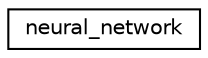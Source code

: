 digraph "Graphical Class Hierarchy"
{
 // LATEX_PDF_SIZE
  edge [fontname="Helvetica",fontsize="10",labelfontname="Helvetica",labelfontsize="10"];
  node [fontname="Helvetica",fontsize="10",shape=record];
  rankdir="LR";
  Node0 [label="neural_network",height=0.2,width=0.4,color="black", fillcolor="white", style="filled",URL="$classneural__network.html",tooltip=" "];
}
